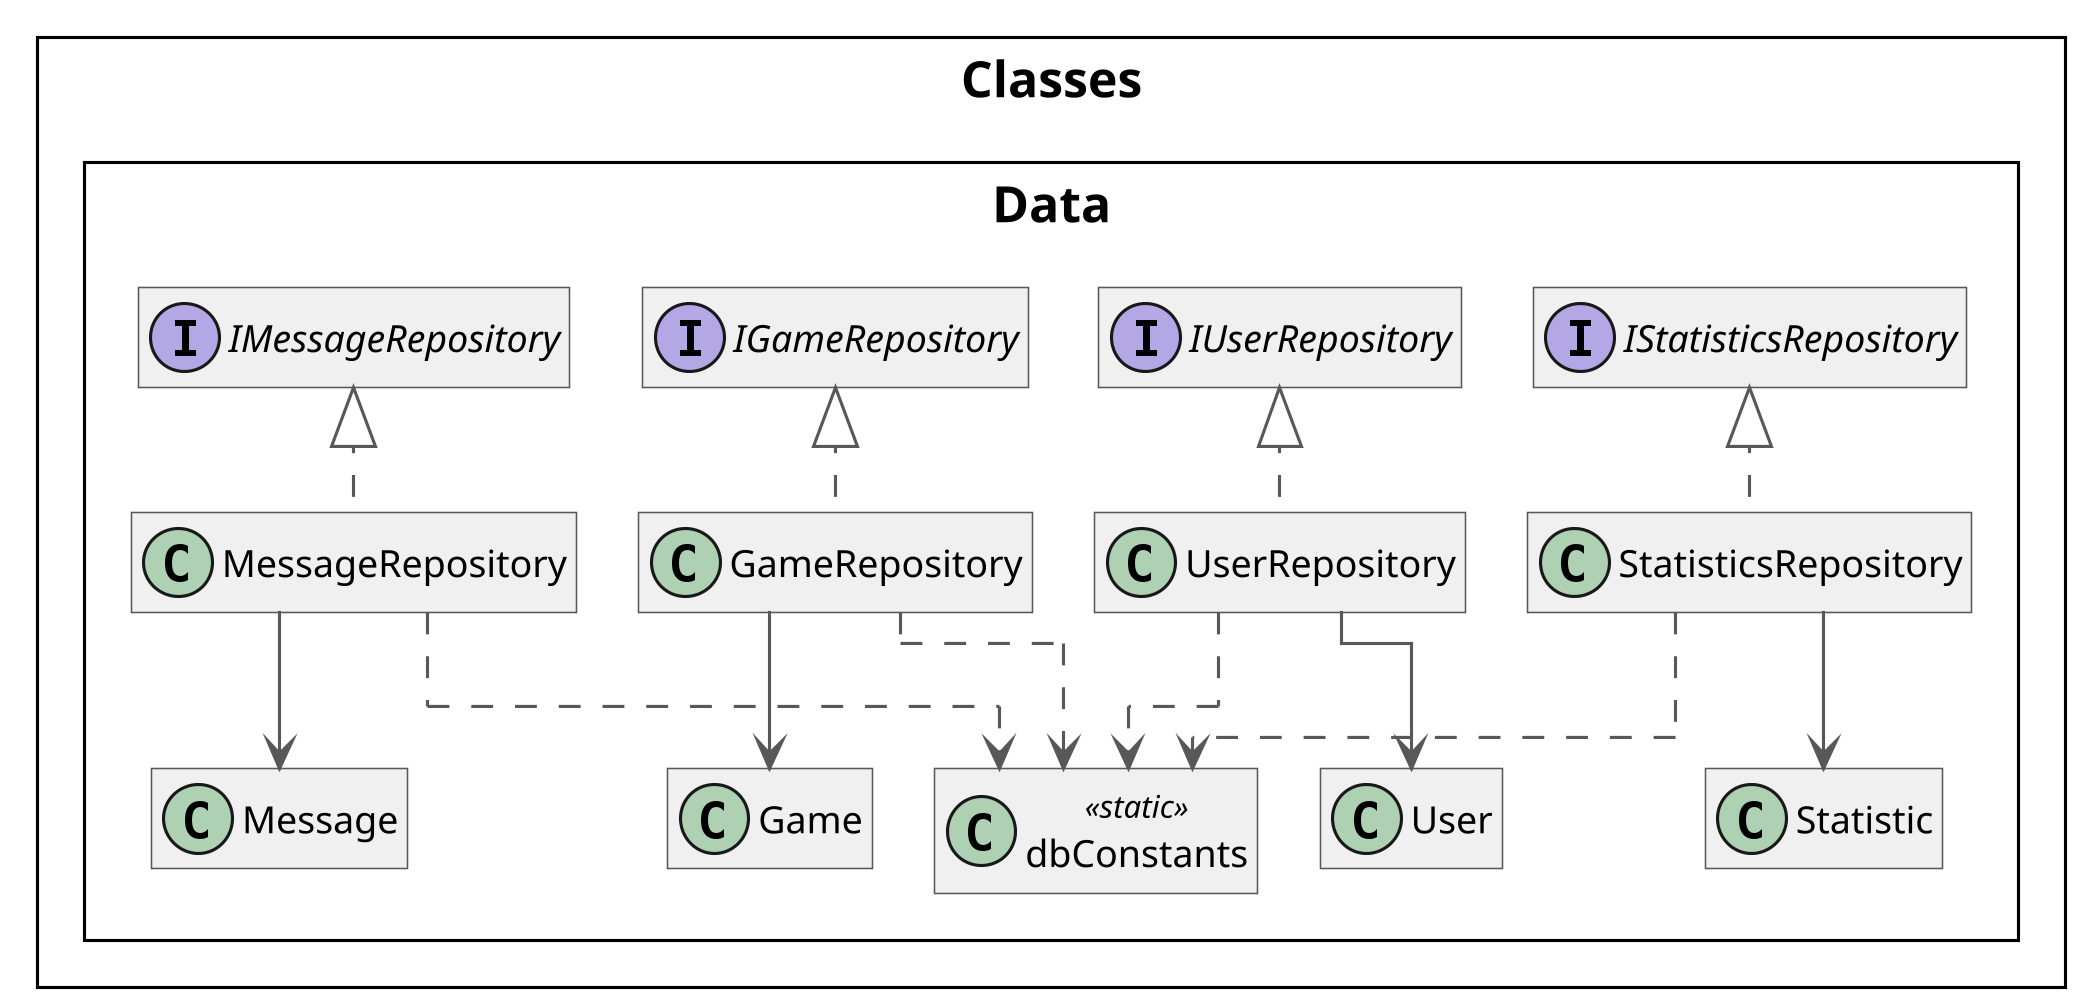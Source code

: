 @startuml Data
skinparam classAttributeIconSize 0
skinparam classFontSize 16
skinparam classFontName Trebuchet MS
skinparam classBackgroundColor #F0F0F0
skinparam classBorderColor #585858
skinparam classArrowColor #585858
skinparam wrapWidth 400
skinparam RoundCorner 0
skinparam DefaultFontName Trebuchet MS
skinparam DefaultFontSize 16
skinparam ClassFontSize 16
skinparam TitleFontSize 20
skinparam ClassAttributeFontSize 12
skinparam ClassStereotypeFontSize 10
skinparam ArrowFontSize 10
skinparam Dpi 300
skinparam svgAntiAlias true
skinparam Linetype ortho
skinparam Nodesep 50
skinparam ranksep 75
skinparam groupInheritance 2
skinparam packageStyle Rectangle
!pragma layout elk

left to right direction

package Classes <<Rectangle>> {
    package Data <<Rectangle>> {
        interface IGameRepository
        interface IMessageRepository
        interface IStatisticsRepository
        interface IUserRepository
        class dbConstants <<static>>
        class Game
        class Message
        class Statistic
        class User
        class GameRepository implements IGameRepository
        class MessageRepository implements IMessageRepository
        class StatisticsRepository implements IStatisticsRepository
        class UserRepository implements IUserRepository
    }
}

MessageRepository --> Message
MessageRepository ..> dbConstants
GameRepository --> Game
GameRepository ..> dbConstants
StatisticsRepository --> Statistic
StatisticsRepository ..> dbConstants
UserRepository --> User
UserRepository ..> dbConstants

hide members
@enduml
